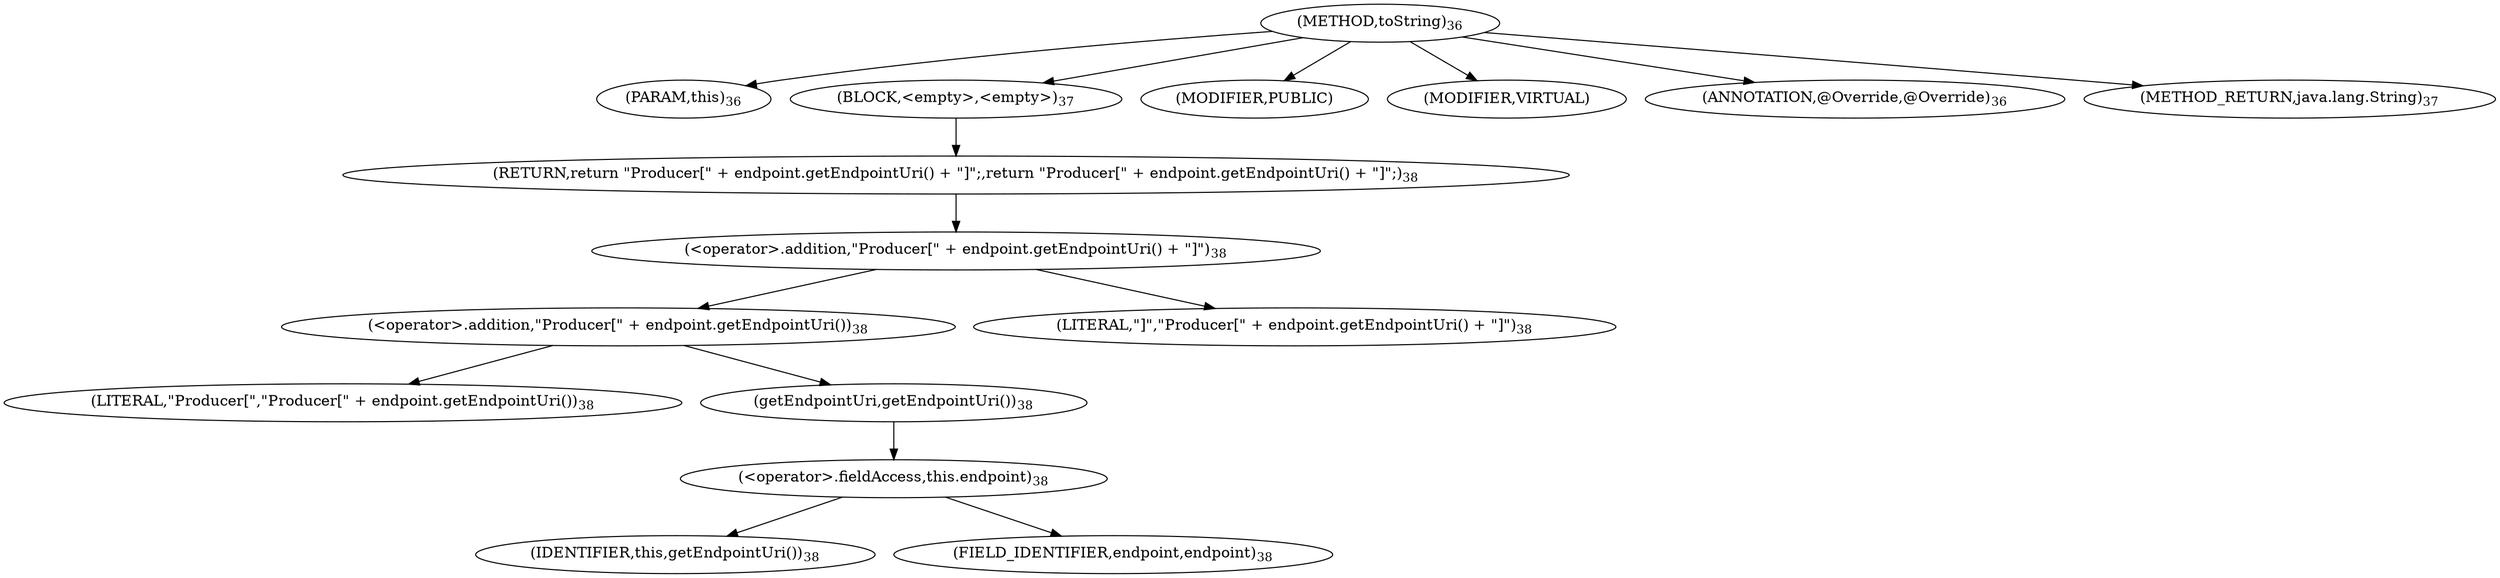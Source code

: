 digraph "toString" {  
"26" [label = <(METHOD,toString)<SUB>36</SUB>> ]
"27" [label = <(PARAM,this)<SUB>36</SUB>> ]
"28" [label = <(BLOCK,&lt;empty&gt;,&lt;empty&gt;)<SUB>37</SUB>> ]
"29" [label = <(RETURN,return &quot;Producer[&quot; + endpoint.getEndpointUri() + &quot;]&quot;;,return &quot;Producer[&quot; + endpoint.getEndpointUri() + &quot;]&quot;;)<SUB>38</SUB>> ]
"30" [label = <(&lt;operator&gt;.addition,&quot;Producer[&quot; + endpoint.getEndpointUri() + &quot;]&quot;)<SUB>38</SUB>> ]
"31" [label = <(&lt;operator&gt;.addition,&quot;Producer[&quot; + endpoint.getEndpointUri())<SUB>38</SUB>> ]
"32" [label = <(LITERAL,&quot;Producer[&quot;,&quot;Producer[&quot; + endpoint.getEndpointUri())<SUB>38</SUB>> ]
"33" [label = <(getEndpointUri,getEndpointUri())<SUB>38</SUB>> ]
"34" [label = <(&lt;operator&gt;.fieldAccess,this.endpoint)<SUB>38</SUB>> ]
"35" [label = <(IDENTIFIER,this,getEndpointUri())<SUB>38</SUB>> ]
"36" [label = <(FIELD_IDENTIFIER,endpoint,endpoint)<SUB>38</SUB>> ]
"37" [label = <(LITERAL,&quot;]&quot;,&quot;Producer[&quot; + endpoint.getEndpointUri() + &quot;]&quot;)<SUB>38</SUB>> ]
"38" [label = <(MODIFIER,PUBLIC)> ]
"39" [label = <(MODIFIER,VIRTUAL)> ]
"40" [label = <(ANNOTATION,@Override,@Override)<SUB>36</SUB>> ]
"41" [label = <(METHOD_RETURN,java.lang.String)<SUB>37</SUB>> ]
  "26" -> "27" 
  "26" -> "28" 
  "26" -> "38" 
  "26" -> "39" 
  "26" -> "40" 
  "26" -> "41" 
  "28" -> "29" 
  "29" -> "30" 
  "30" -> "31" 
  "30" -> "37" 
  "31" -> "32" 
  "31" -> "33" 
  "33" -> "34" 
  "34" -> "35" 
  "34" -> "36" 
}
